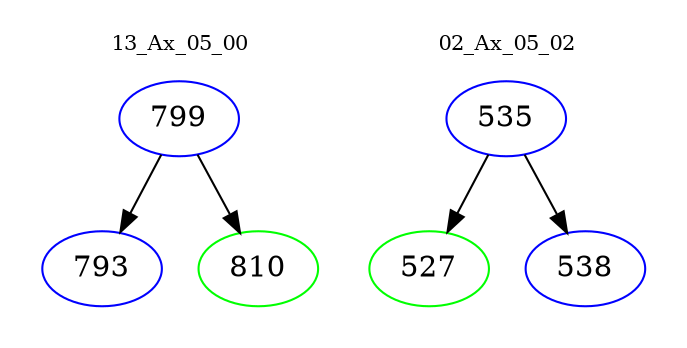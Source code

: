 digraph{
subgraph cluster_0 {
color = white
label = "13_Ax_05_00";
fontsize=10;
T0_799 [label="799", color="blue"]
T0_799 -> T0_793 [color="black"]
T0_793 [label="793", color="blue"]
T0_799 -> T0_810 [color="black"]
T0_810 [label="810", color="green"]
}
subgraph cluster_1 {
color = white
label = "02_Ax_05_02";
fontsize=10;
T1_535 [label="535", color="blue"]
T1_535 -> T1_527 [color="black"]
T1_527 [label="527", color="green"]
T1_535 -> T1_538 [color="black"]
T1_538 [label="538", color="blue"]
}
}
